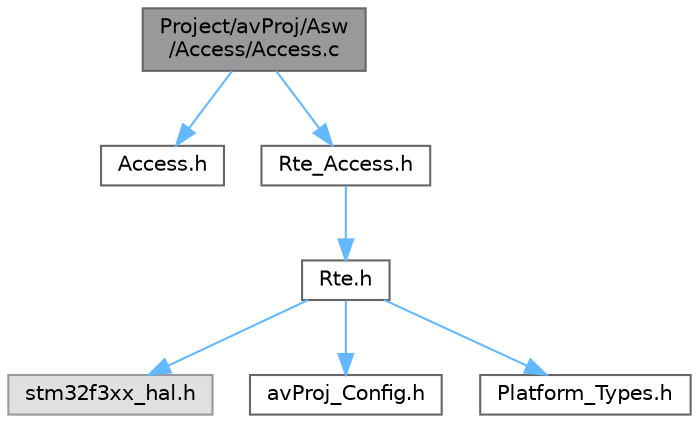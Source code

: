 digraph "Project/avProj/Asw/Access/Access.c"
{
 // LATEX_PDF_SIZE
  bgcolor="transparent";
  edge [fontname=Helvetica,fontsize=10,labelfontname=Helvetica,labelfontsize=10];
  node [fontname=Helvetica,fontsize=10,shape=box,height=0.2,width=0.4];
  Node1 [id="Node000001",label="Project/avProj/Asw\l/Access/Access.c",height=0.2,width=0.4,color="gray40", fillcolor="grey60", style="filled", fontcolor="black",tooltip=" "];
  Node1 -> Node2 [id="edge1_Node000001_Node000002",color="steelblue1",style="solid",tooltip=" "];
  Node2 [id="Node000002",label="Access.h",height=0.2,width=0.4,color="grey40", fillcolor="white", style="filled",URL="$_access_8h.html",tooltip=" "];
  Node1 -> Node3 [id="edge2_Node000001_Node000003",color="steelblue1",style="solid",tooltip=" "];
  Node3 [id="Node000003",label="Rte_Access.h",height=0.2,width=0.4,color="grey40", fillcolor="white", style="filled",URL="$_rte___access_8h.html",tooltip=" "];
  Node3 -> Node4 [id="edge3_Node000003_Node000004",color="steelblue1",style="solid",tooltip=" "];
  Node4 [id="Node000004",label="Rte.h",height=0.2,width=0.4,color="grey40", fillcolor="white", style="filled",URL="$_rte_8h.html",tooltip=" "];
  Node4 -> Node5 [id="edge4_Node000004_Node000005",color="steelblue1",style="solid",tooltip=" "];
  Node5 [id="Node000005",label="stm32f3xx_hal.h",height=0.2,width=0.4,color="grey60", fillcolor="#E0E0E0", style="filled",tooltip=" "];
  Node4 -> Node6 [id="edge5_Node000004_Node000006",color="steelblue1",style="solid",tooltip=" "];
  Node6 [id="Node000006",label="avProj_Config.h",height=0.2,width=0.4,color="grey40", fillcolor="white", style="filled",URL="$av_proj___config_8h.html",tooltip=" "];
  Node4 -> Node7 [id="edge6_Node000004_Node000007",color="steelblue1",style="solid",tooltip=" "];
  Node7 [id="Node000007",label="Platform_Types.h",height=0.2,width=0.4,color="grey40", fillcolor="white", style="filled",URL="$_platform___types_8h.html",tooltip=" "];
}
